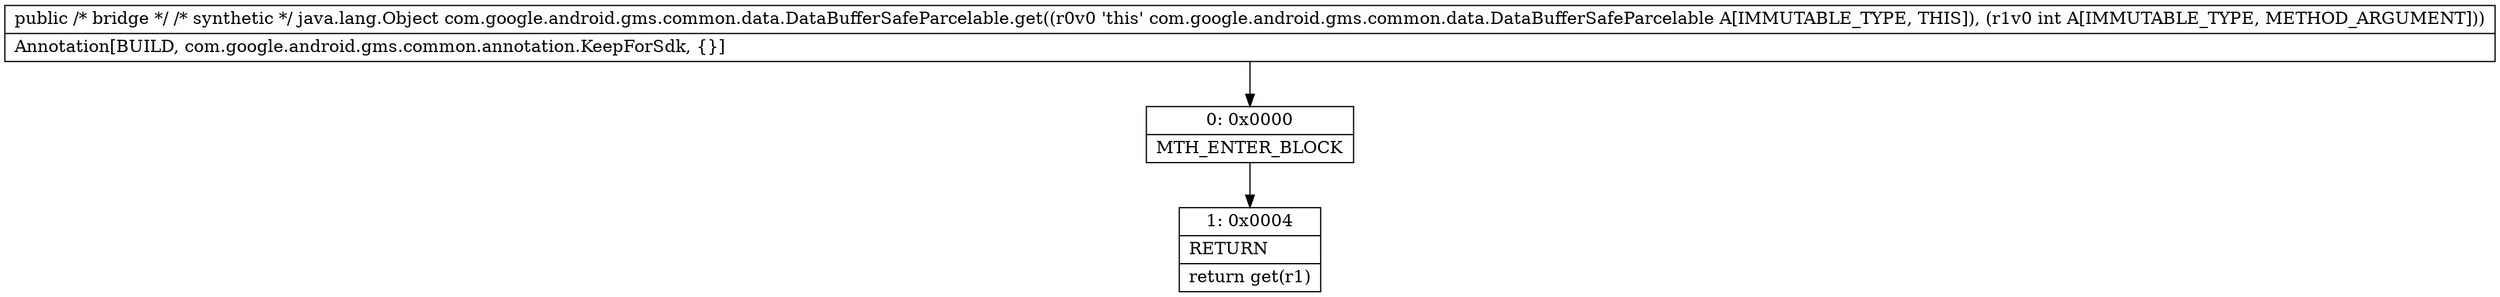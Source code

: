 digraph "CFG forcom.google.android.gms.common.data.DataBufferSafeParcelable.get(I)Ljava\/lang\/Object;" {
Node_0 [shape=record,label="{0\:\ 0x0000|MTH_ENTER_BLOCK\l}"];
Node_1 [shape=record,label="{1\:\ 0x0004|RETURN\l|return get(r1)\l}"];
MethodNode[shape=record,label="{public \/* bridge *\/ \/* synthetic *\/ java.lang.Object com.google.android.gms.common.data.DataBufferSafeParcelable.get((r0v0 'this' com.google.android.gms.common.data.DataBufferSafeParcelable A[IMMUTABLE_TYPE, THIS]), (r1v0 int A[IMMUTABLE_TYPE, METHOD_ARGUMENT]))  | Annotation[BUILD, com.google.android.gms.common.annotation.KeepForSdk, \{\}]\l}"];
MethodNode -> Node_0;
Node_0 -> Node_1;
}

